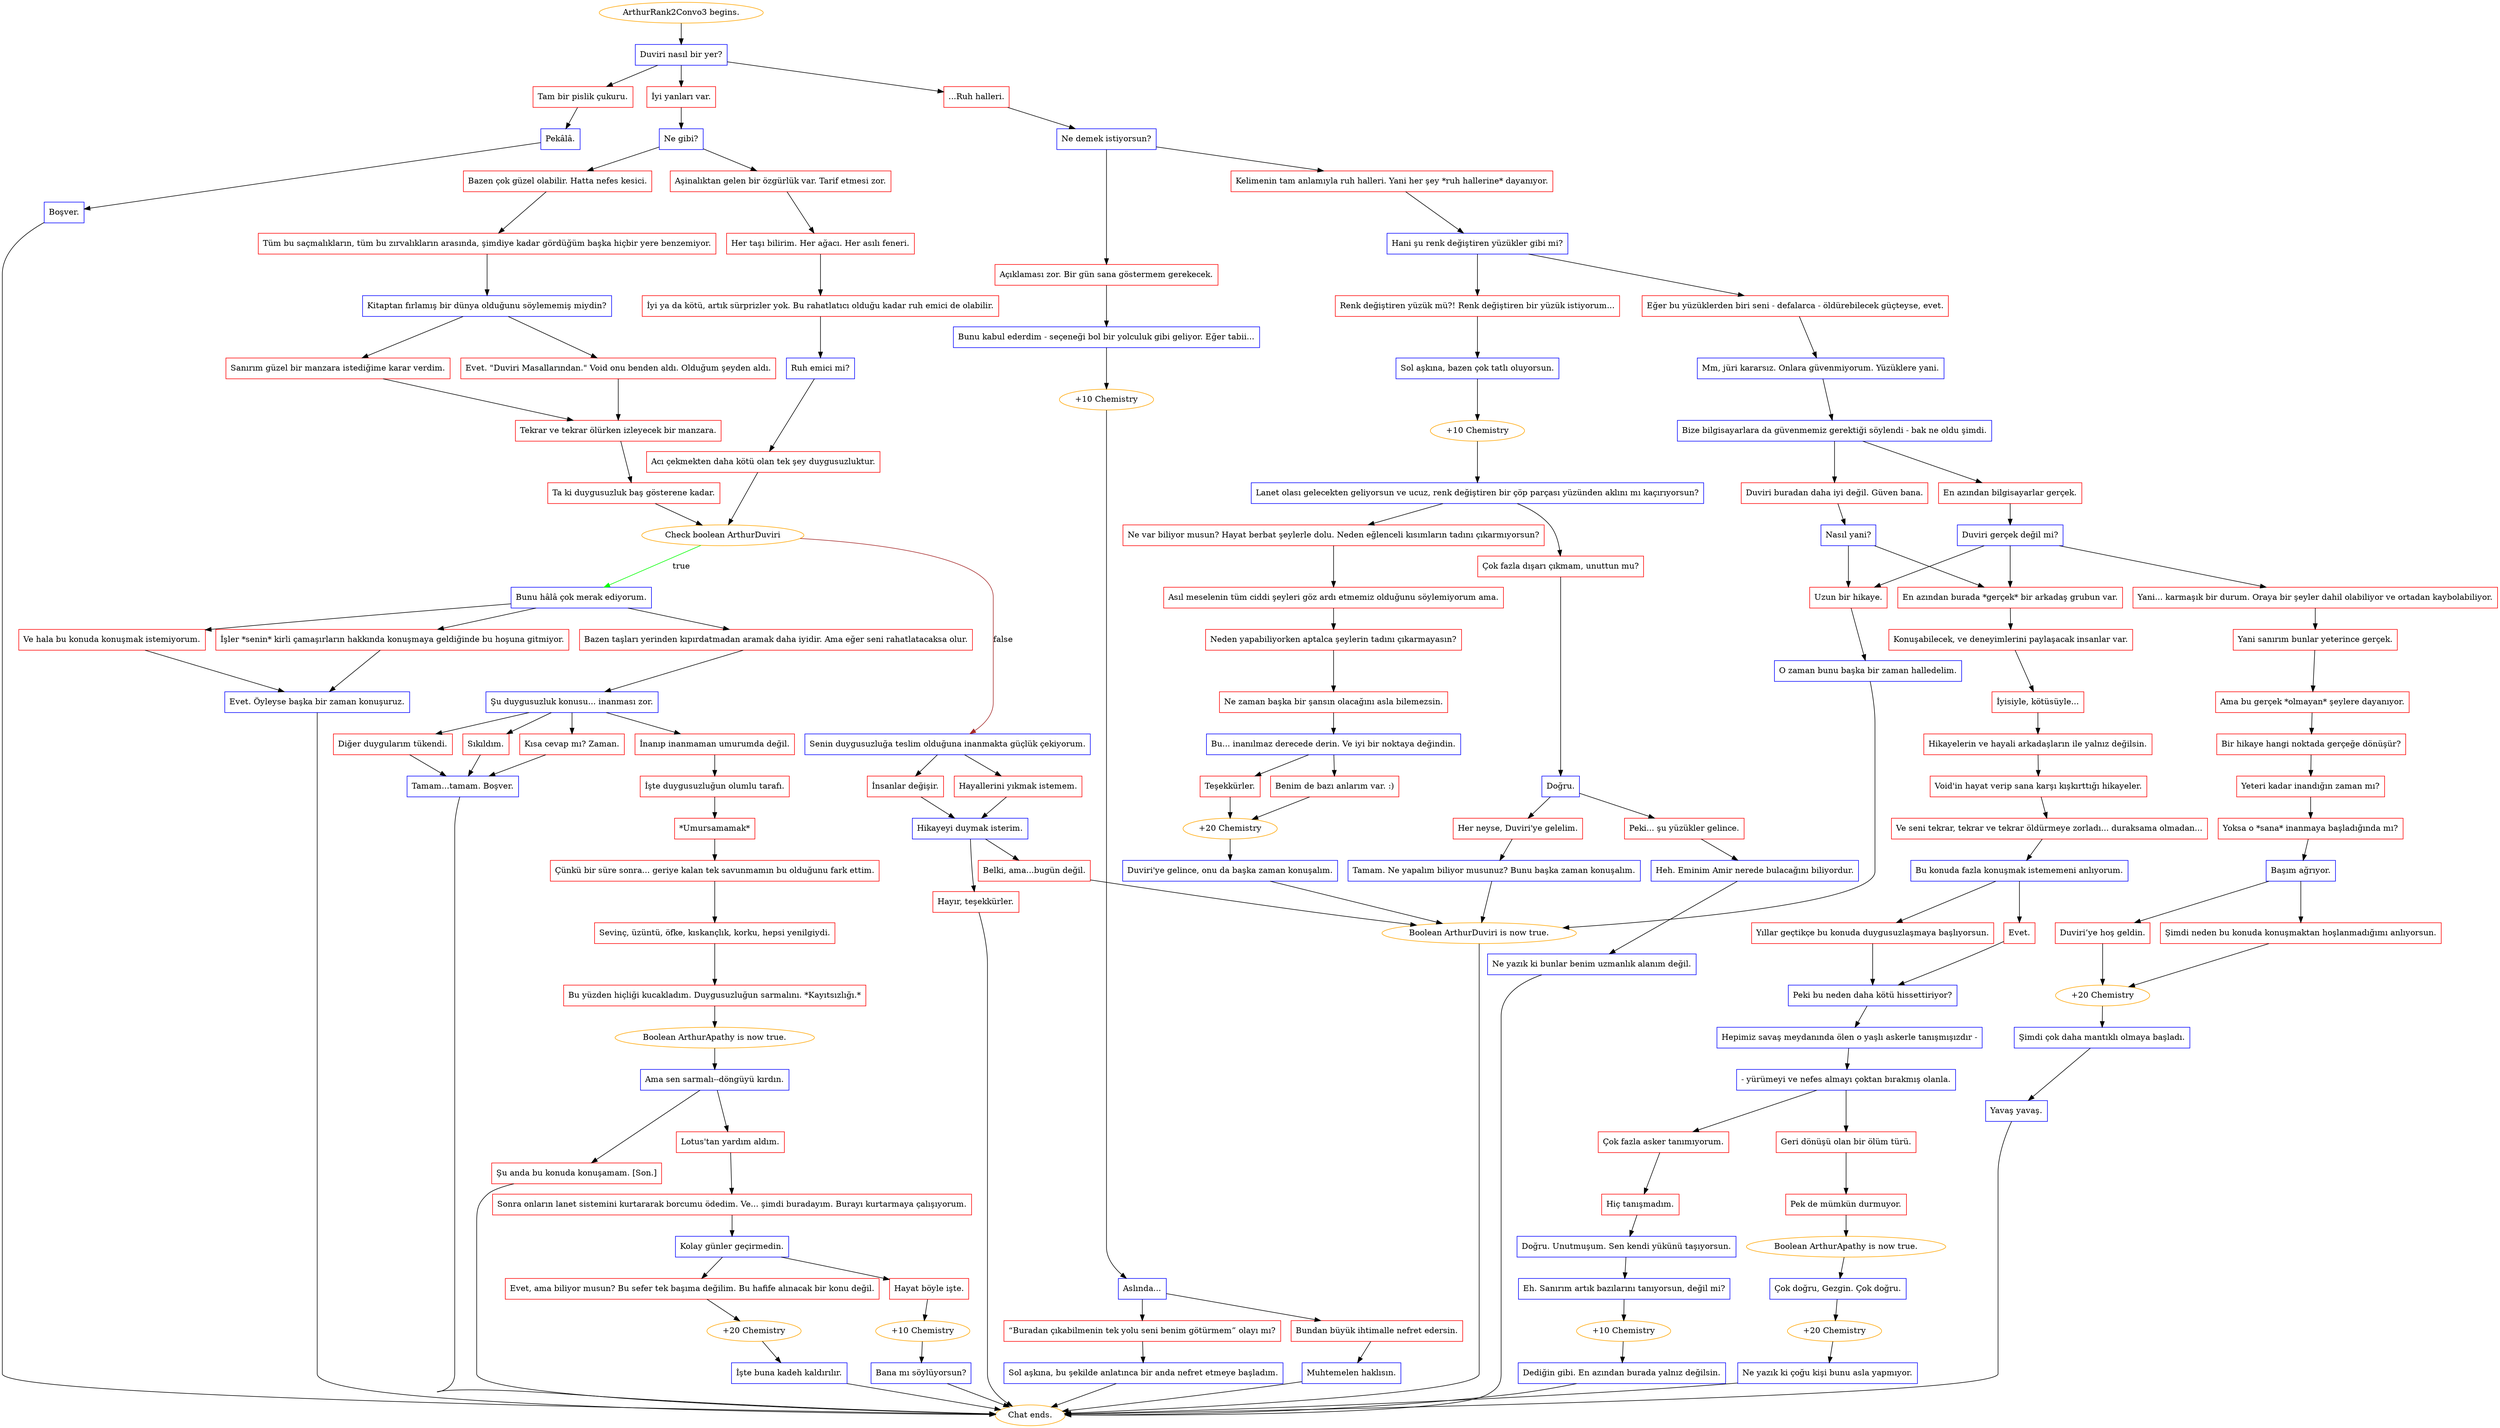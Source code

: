digraph {
	"ArthurRank2Convo3 begins." [color=orange];
		"ArthurRank2Convo3 begins." -> j223562663;
	j223562663 [label="Duviri nasıl bir yer?",shape=box,color=blue];
		j223562663 -> j2978740579;
		j223562663 -> j295667735;
		j223562663 -> j2720643471;
	j2978740579 [label="İyi yanları var.",shape=box,color=red];
		j2978740579 -> j4105931534;
	j295667735 [label="...Ruh halleri.",shape=box,color=red];
		j295667735 -> j1324974164;
	j2720643471 [label="Tam bir pislik çukuru.",shape=box,color=red];
		j2720643471 -> j3796810061;
	j4105931534 [label="Ne gibi?",shape=box,color=blue];
		j4105931534 -> j2583049857;
		j4105931534 -> j344757546;
	j1324974164 [label="Ne demek istiyorsun?",shape=box,color=blue];
		j1324974164 -> j3779537520;
		j1324974164 -> j2319901692;
	j3796810061 [label="Pekâlâ.",shape=box,color=blue];
		j3796810061 -> j1511055433;
	j2583049857 [label="Bazen çok güzel olabilir. Hatta nefes kesici.",shape=box,color=red];
		j2583049857 -> j3347382459;
	j344757546 [label="Aşinalıktan gelen bir özgürlük var. Tarif etmesi zor.",shape=box,color=red];
		j344757546 -> j3654792450;
	j3779537520 [label="Kelimenin tam anlamıyla ruh halleri. Yani her şey *ruh hallerine* dayanıyor.",shape=box,color=red];
		j3779537520 -> j1536274666;
	j2319901692 [label="Açıklaması zor. Bir gün sana göstermem gerekecek.",shape=box,color=red];
		j2319901692 -> j3394151285;
	j1511055433 [label="Boşver.",shape=box,color=blue];
		j1511055433 -> "Chat ends.";
	j3347382459 [label="Tüm bu saçmalıkların, tüm bu zırvalıkların arasında, şimdiye kadar gördüğüm başka hiçbir yere benzemiyor.",shape=box,color=red];
		j3347382459 -> j260444665;
	j3654792450 [label="Her taşı bilirim. Her ağacı. Her asılı feneri.",shape=box,color=red];
		j3654792450 -> j3082801421;
	j1536274666 [label="Hani şu renk değiştiren yüzükler gibi mi?",shape=box,color=blue];
		j1536274666 -> j2479107924;
		j1536274666 -> j1819299279;
	j3394151285 [label="Bunu kabul ederdim - seçeneği bol bir yolculuk gibi geliyor. Eğer tabii...",shape=box,color=blue];
		j3394151285 -> j1619392445;
	"Chat ends." [color=orange];
	j260444665 [label="Kitaptan fırlamış bir dünya olduğunu söylememiş miydin?",shape=box,color=blue];
		j260444665 -> j787150192;
		j260444665 -> j849402574;
	j3082801421 [label="İyi ya da kötü, artık sürprizler yok. Bu rahatlatıcı olduğu kadar ruh emici de olabilir.",shape=box,color=red];
		j3082801421 -> j1474980000;
	j2479107924 [label="Eğer bu yüzüklerden biri seni - defalarca - öldürebilecek güçteyse, evet.",shape=box,color=red];
		j2479107924 -> j1672785043;
	j1819299279 [label="Renk değiştiren yüzük mü?! Renk değiştiren bir yüzük istiyorum...",shape=box,color=red];
		j1819299279 -> j3282260510;
	j1619392445 [label="+10 Chemistry",color=orange];
		j1619392445 -> j2515639044;
	j787150192 [label="Evet. \"Duviri Masallarından.\" Void onu benden aldı. Olduğum şeyden aldı.",shape=box,color=red];
		j787150192 -> j975362314;
	j849402574 [label="Sanırım güzel bir manzara istediğime karar verdim.",shape=box,color=red];
		j849402574 -> j975362314;
	j1474980000 [label="Ruh emici mi?",shape=box,color=blue];
		j1474980000 -> j1518870332;
	j1672785043 [label="Mm, jüri kararsız. Onlara güvenmiyorum. Yüzüklere yani.",shape=box,color=blue];
		j1672785043 -> j3666390760;
	j3282260510 [label="Sol aşkına, bazen çok tatlı oluyorsun.",shape=box,color=blue];
		j3282260510 -> j183349113;
	j2515639044 [label="Aslında...",shape=box,color=blue];
		j2515639044 -> j85119178;
		j2515639044 -> j2038381077;
	j975362314 [label="Tekrar ve tekrar ölürken izleyecek bir manzara.",shape=box,color=red];
		j975362314 -> j229725360;
	j1518870332 [label="Acı çekmekten daha kötü olan tek şey duygusuzluktur.",shape=box,color=red];
		j1518870332 -> j3977220178;
	j3666390760 [label="Bize bilgisayarlara da güvenmemiz gerektiği söylendi - bak ne oldu şimdi.",shape=box,color=blue];
		j3666390760 -> j3371963767;
		j3666390760 -> j3512865527;
	j183349113 [label="+10 Chemistry",color=orange];
		j183349113 -> j2358074052;
	j85119178 [label="Bundan büyük ihtimalle nefret edersin.",shape=box,color=red];
		j85119178 -> j4201551120;
	j2038381077 [label="“Buradan çıkabilmenin tek yolu seni benim götürmem” olayı mı?",shape=box,color=red];
		j2038381077 -> j105748898;
	j229725360 [label="Ta ki duygusuzluk baş gösterene kadar.",shape=box,color=red];
		j229725360 -> j3977220178;
	j3977220178 [label="Check boolean ArthurDuviri",color=orange];
		j3977220178 -> j2975602106 [label=true,color=green];
		j3977220178 -> j2001517491 [label=false,color=brown];
	j3371963767 [label="Duviri buradan daha iyi değil. Güven bana.",shape=box,color=red];
		j3371963767 -> j3955593403;
	j3512865527 [label="En azından bilgisayarlar gerçek.",shape=box,color=red];
		j3512865527 -> j3127993946;
	j2358074052 [label="Lanet olası gelecekten geliyorsun ve ucuz, renk değiştiren bir çöp parçası yüzünden aklını mı kaçırıyorsun?",shape=box,color=blue];
		j2358074052 -> j2293465156;
		j2358074052 -> j3492949719;
	j4201551120 [label="Muhtemelen haklısın.",shape=box,color=blue];
		j4201551120 -> "Chat ends.";
	j105748898 [label="Sol aşkına, bu şekilde anlatınca bir anda nefret etmeye başladım.",shape=box,color=blue];
		j105748898 -> "Chat ends.";
	j2975602106 [label="Bunu hâlâ çok merak ediyorum.",shape=box,color=blue];
		j2975602106 -> j2003473818;
		j2975602106 -> j1394280296;
		j2975602106 -> j2922381627;
	j2001517491 [label="Senin duygusuzluğa teslim olduğuna inanmakta güçlük çekiyorum.",shape=box,color=blue];
		j2001517491 -> j1951944262;
		j2001517491 -> j2349158842;
	j3955593403 [label="Nasıl yani?",shape=box,color=blue];
		j3955593403 -> j2830685565;
		j3955593403 -> j2252262514;
	j3127993946 [label="Duviri gerçek değil mi?",shape=box,color=blue];
		j3127993946 -> j2830685565;
		j3127993946 -> j2252262514;
		j3127993946 -> j1497963460;
	j2293465156 [label="Ne var biliyor musun? Hayat berbat şeylerle dolu. Neden eğlenceli kısımların tadını çıkarmıyorsun?",shape=box,color=red];
		j2293465156 -> j888841671;
	j3492949719 [label="Çok fazla dışarı çıkmam, unuttun mu?",shape=box,color=red];
		j3492949719 -> j292449260;
	j2003473818 [label="Ve hala bu konuda konuşmak istemiyorum.",shape=box,color=red];
		j2003473818 -> j3125644660;
	j1394280296 [label="İşler *senin* kirli çamaşırların hakkında konuşmaya geldiğinde bu hoşuna gitmiyor.",shape=box,color=red];
		j1394280296 -> j3125644660;
	j2922381627 [label="Bazen taşları yerinden kıpırdatmadan aramak daha iyidir. Ama eğer seni rahatlatacaksa olur.",shape=box,color=red];
		j2922381627 -> j2899293053;
	j1951944262 [label="Hayallerini yıkmak istemem.",shape=box,color=red];
		j1951944262 -> j1928799274;
	j2349158842 [label="İnsanlar değişir.",shape=box,color=red];
		j2349158842 -> j1928799274;
	j2830685565 [label="En azından burada *gerçek* bir arkadaş grubun var.",shape=box,color=red];
		j2830685565 -> j4006426289;
	j2252262514 [label="Uzun bir hikaye.",shape=box,color=red];
		j2252262514 -> j53373363;
	j1497963460 [label="Yani... karmaşık bir durum. Oraya bir şeyler dahil olabiliyor ve ortadan kaybolabiliyor.",shape=box,color=red];
		j1497963460 -> j150456330;
	j888841671 [label="Asıl meselenin tüm ciddi şeyleri göz ardı etmemiz olduğunu söylemiyorum ama.",shape=box,color=red];
		j888841671 -> j2927400957;
	j292449260 [label="Doğru.",shape=box,color=blue];
		j292449260 -> j3210116657;
		j292449260 -> j8731072;
	j3125644660 [label="Evet. Öyleyse başka bir zaman konuşuruz.",shape=box,color=blue];
		j3125644660 -> "Chat ends.";
	j2899293053 [label="Şu duygusuzluk konusu... inanması zor.",shape=box,color=blue];
		j2899293053 -> j3292461502;
		j2899293053 -> j845437488;
		j2899293053 -> j3393930734;
		j2899293053 -> j656311785;
	j1928799274 [label="Hikayeyi duymak isterim.",shape=box,color=blue];
		j1928799274 -> j2583173865;
		j1928799274 -> j1455517955;
	j4006426289 [label="Konuşabilecek, ve deneyimlerini paylaşacak insanlar var.",shape=box,color=red];
		j4006426289 -> j16344288;
	j53373363 [label="O zaman bunu başka bir zaman halledelim.",shape=box,color=blue];
		j53373363 -> j1992354670;
	j150456330 [label="Yani sanırım bunlar yeterince gerçek.",shape=box,color=red];
		j150456330 -> j1960515012;
	j2927400957 [label="Neden yapabiliyorken aptalca şeylerin tadını çıkarmayasın?",shape=box,color=red];
		j2927400957 -> j713521607;
	j3210116657 [label="Her neyse, Duviri'ye gelelim.",shape=box,color=red];
		j3210116657 -> j3100339369;
	j8731072 [label="Peki... şu yüzükler gelince.",shape=box,color=red];
		j8731072 -> j1401959160;
	j3292461502 [label="Kısa cevap mı? Zaman.",shape=box,color=red];
		j3292461502 -> j2447145139;
	j845437488 [label="İnanıp inanmaman umurumda değil.",shape=box,color=red];
		j845437488 -> j2204531603;
	j3393930734 [label="Diğer duygularım tükendi.",shape=box,color=red];
		j3393930734 -> j2447145139;
	j656311785 [label="Sıkıldım.",shape=box,color=red];
		j656311785 -> j2447145139;
	j2583173865 [label="Belki, ama...bugün değil.",shape=box,color=red];
		j2583173865 -> j1992354670;
	j1455517955 [label="Hayır, teşekkürler.",shape=box,color=red];
		j1455517955 -> "Chat ends.";
	j16344288 [label="İyisiyle, kötüsüyle...",shape=box,color=red];
		j16344288 -> j4246909587;
	j1992354670 [label="Boolean ArthurDuviri is now true.",color=orange];
		j1992354670 -> "Chat ends.";
	j1960515012 [label="Ama bu gerçek *olmayan* şeylere dayanıyor.",shape=box,color=red];
		j1960515012 -> j861543643;
	j713521607 [label="Ne zaman başka bir şansın olacağını asla bilemezsin.",shape=box,color=red];
		j713521607 -> j867624448;
	j3100339369 [label="Tamam. Ne yapalım biliyor musunuz? Bunu başka zaman konuşalım.",shape=box,color=blue];
		j3100339369 -> j1992354670;
	j1401959160 [label="Heh. Eminim Amir nerede bulacağını biliyordur.",shape=box,color=blue];
		j1401959160 -> j2496793718;
	j2447145139 [label="Tamam...tamam. Boşver.",shape=box,color=blue];
		j2447145139 -> "Chat ends.";
	j2204531603 [label="İşte duygusuzluğun olumlu tarafı.",shape=box,color=red];
		j2204531603 -> j1273659104;
	j4246909587 [label="Hikayelerin ve hayali arkadaşların ile yalnız değilsin.",shape=box,color=red];
		j4246909587 -> j2209383222;
	j861543643 [label="Bir hikaye hangi noktada gerçeğe dönüşür?",shape=box,color=red];
		j861543643 -> j630497870;
	j867624448 [label="Bu... inanılmaz derecede derin. Ve iyi bir noktaya değindin.",shape=box,color=blue];
		j867624448 -> j3460815523;
		j867624448 -> j458981432;
	j2496793718 [label="Ne yazık ki bunlar benim uzmanlık alanım değil.",shape=box,color=blue];
		j2496793718 -> "Chat ends.";
	j1273659104 [label="*Umursamamak*",shape=box,color=red];
		j1273659104 -> j2142983131;
	j2209383222 [label="Void'in hayat verip sana karşı kışkırttığı hikayeler.",shape=box,color=red];
		j2209383222 -> j1754234102;
	j630497870 [label="Yeteri kadar inandığın zaman mı?",shape=box,color=red];
		j630497870 -> j2513780479;
	j3460815523 [label="Teşekkürler.",shape=box,color=red];
		j3460815523 -> j2321545361;
	j458981432 [label="Benim de bazı anlarım var. :)",shape=box,color=red];
		j458981432 -> j2321545361;
	j2142983131 [label="Çünkü bir süre sonra... geriye kalan tek savunmamın bu olduğunu fark ettim.",shape=box,color=red];
		j2142983131 -> j1198937002;
	j1754234102 [label="Ve seni tekrar, tekrar ve tekrar öldürmeye zorladı... duraksama olmadan...",shape=box,color=red];
		j1754234102 -> j1135593622;
	j2513780479 [label="Yoksa o *sana* inanmaya başladığında mı?",shape=box,color=red];
		j2513780479 -> j3846327127;
	j2321545361 [label="+20 Chemistry",color=orange];
		j2321545361 -> j3769436236;
	j1198937002 [label="Sevinç, üzüntü, öfke, kıskançlık, korku, hepsi yenilgiydi.",shape=box,color=red];
		j1198937002 -> j2637607172;
	j1135593622 [label="Bu konuda fazla konuşmak istememeni anlıyorum.",shape=box,color=blue];
		j1135593622 -> j3789769508;
		j1135593622 -> j765942605;
	j3846327127 [label="Başım ağrıyor.",shape=box,color=blue];
		j3846327127 -> j590710342;
		j3846327127 -> j3001939584;
	j3769436236 [label="Duviri'ye gelince, onu da başka zaman konuşalım.",shape=box,color=blue];
		j3769436236 -> j1992354670;
	j2637607172 [label="Bu yüzden hiçliği kucakladım. Duygusuzluğun sarmalını. *Kayıtsızlığı.*",shape=box,color=red];
		j2637607172 -> j2363482294;
	j3789769508 [label="Evet.",shape=box,color=red];
		j3789769508 -> j709481271;
	j765942605 [label="Yıllar geçtikçe bu konuda duygusuzlaşmaya başlıyorsun.",shape=box,color=red];
		j765942605 -> j709481271;
	j590710342 [label="Duviri’ye hoş geldin.",shape=box,color=red];
		j590710342 -> j9038394;
	j3001939584 [label="Şimdi neden bu konuda konuşmaktan hoşlanmadığımı anlıyorsun.",shape=box,color=red];
		j3001939584 -> j9038394;
	j2363482294 [label="Boolean ArthurApathy is now true.",color=orange];
		j2363482294 -> j1161361804;
	j709481271 [label="Peki bu neden daha kötü hissettiriyor?",shape=box,color=blue];
		j709481271 -> j544194500;
	j9038394 [label="+20 Chemistry",color=orange];
		j9038394 -> j2086799635;
	j1161361804 [label="Ama sen sarmalı--döngüyü kırdın.",shape=box,color=blue];
		j1161361804 -> j1173185426;
		j1161361804 -> j2673856191;
	j544194500 [label="Hepimiz savaş meydanında ölen o yaşlı askerle tanışmışızdır -",shape=box,color=blue];
		j544194500 -> j245183555;
	j2086799635 [label="Şimdi çok daha mantıklı olmaya başladı.",shape=box,color=blue];
		j2086799635 -> j1579682342;
	j1173185426 [label="Lotus'tan yardım aldım.",shape=box,color=red];
		j1173185426 -> j3366922997;
	j2673856191 [label="Şu anda bu konuda konuşamam. [Son.]",shape=box,color=red];
		j2673856191 -> "Chat ends.";
	j245183555 [label="- yürümeyi ve nefes almayı çoktan bırakmış olanla.",shape=box,color=blue];
		j245183555 -> j3550260373;
		j245183555 -> j2325910464;
	j1579682342 [label="Yavaş yavaş.",shape=box,color=blue];
		j1579682342 -> "Chat ends.";
	j3366922997 [label="Sonra onların lanet sistemini kurtararak borcumu ödedim. Ve... şimdi buradayım. Burayı kurtarmaya çalışıyorum.",shape=box,color=red];
		j3366922997 -> j4155842998;
	j3550260373 [label="Geri dönüşü olan bir ölüm türü.",shape=box,color=red];
		j3550260373 -> j4054298710;
	j2325910464 [label="Çok fazla asker tanımıyorum.",shape=box,color=red];
		j2325910464 -> j3007955895;
	j4155842998 [label="Kolay günler geçirmedin.",shape=box,color=blue];
		j4155842998 -> j3135605813;
		j4155842998 -> j2081320476;
	j4054298710 [label="Pek de mümkün durmuyor.",shape=box,color=red];
		j4054298710 -> j3473997354;
	j3007955895 [label="Hiç tanışmadım.",shape=box,color=red];
		j3007955895 -> j3568747469;
	j3135605813 [label="Hayat böyle işte.",shape=box,color=red];
		j3135605813 -> j3010129977;
	j2081320476 [label="Evet, ama biliyor musun? Bu sefer tek başıma değilim. Bu hafife alınacak bir konu değil.",shape=box,color=red];
		j2081320476 -> j1161427853;
	j3473997354 [label="Boolean ArthurApathy is now true.",color=orange];
		j3473997354 -> j2420927540;
	j3568747469 [label="Doğru. Unutmuşum. Sen kendi yükünü taşıyorsun.",shape=box,color=blue];
		j3568747469 -> j5027008;
	j3010129977 [label="+10 Chemistry",color=orange];
		j3010129977 -> j2934567322;
	j1161427853 [label="+20 Chemistry",color=orange];
		j1161427853 -> j3773844464;
	j2420927540 [label="Çok doğru, Gezgin. Çok doğru.",shape=box,color=blue];
		j2420927540 -> j3638058884;
	j5027008 [label="Eh. Sanırım artık bazılarını tanıyorsun, değil mi?",shape=box,color=blue];
		j5027008 -> j332762029;
	j2934567322 [label="Bana mı söylüyorsun?",shape=box,color=blue];
		j2934567322 -> "Chat ends.";
	j3773844464 [label="İşte buna kadeh kaldırılır.",shape=box,color=blue];
		j3773844464 -> "Chat ends.";
	j3638058884 [label="+20 Chemistry",color=orange];
		j3638058884 -> j3144249811;
	j332762029 [label="+10 Chemistry",color=orange];
		j332762029 -> j1379047137;
	j3144249811 [label="Ne yazık ki çoğu kişi bunu asla yapmıyor.",shape=box,color=blue];
		j3144249811 -> "Chat ends.";
	j1379047137 [label="Dediğin gibi. En azından burada yalnız değilsin.",shape=box,color=blue];
		j1379047137 -> "Chat ends.";
}